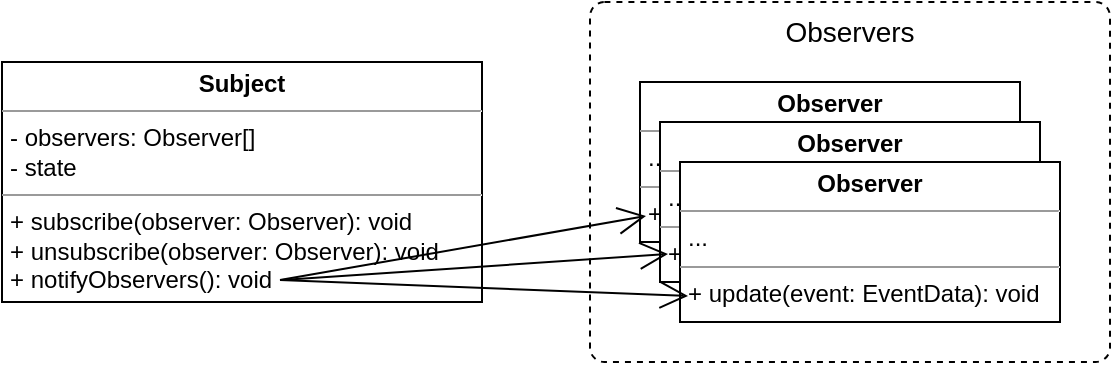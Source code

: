 <mxfile version="21.2.8" type="device">
  <diagram id="C5RBs43oDa-KdzZeNtuy" name="Page-1">
    <mxGraphModel dx="989" dy="582" grid="1" gridSize="10" guides="1" tooltips="1" connect="1" arrows="1" fold="1" page="1" pageScale="1" pageWidth="827" pageHeight="1169" math="0" shadow="0">
      <root>
        <mxCell id="WIyWlLk6GJQsqaUBKTNV-0" />
        <mxCell id="WIyWlLk6GJQsqaUBKTNV-1" parent="WIyWlLk6GJQsqaUBKTNV-0" />
        <mxCell id="pCePPEbcNl0ekPrGwgli-0" value="&lt;p style=&quot;margin:0px;margin-top:4px;text-align:center;&quot;&gt;&lt;b&gt;Subject&lt;/b&gt;&lt;br&gt;&lt;/p&gt;&lt;hr size=&quot;1&quot;&gt;&lt;p style=&quot;margin:0px;margin-left:4px;&quot;&gt;- observers: Observer[]&lt;/p&gt;&lt;p style=&quot;margin:0px;margin-left:4px;&quot;&gt;- state&lt;/p&gt;&lt;hr size=&quot;1&quot;&gt;&lt;p style=&quot;margin:0px;margin-left:4px;&quot;&gt;+ subscribe(observer: Observer): void&lt;/p&gt;&lt;p style=&quot;margin:0px;margin-left:4px;&quot;&gt;+ unsubscribe(observer: Observer): void&lt;/p&gt;&lt;p style=&quot;margin:0px;margin-left:4px;&quot;&gt;+ notifyObservers(): void&lt;/p&gt;" style="verticalAlign=top;align=left;overflow=fill;fontSize=12;fontFamily=Helvetica;html=1;whiteSpace=wrap;" vertex="1" parent="WIyWlLk6GJQsqaUBKTNV-1">
          <mxGeometry x="120" y="160" width="240" height="120" as="geometry" />
        </mxCell>
        <mxCell id="pCePPEbcNl0ekPrGwgli-6" value="" style="group" vertex="1" connectable="0" parent="WIyWlLk6GJQsqaUBKTNV-1">
          <mxGeometry x="414" y="130" width="260" height="180" as="geometry" />
        </mxCell>
        <mxCell id="pCePPEbcNl0ekPrGwgli-2" value="Observers" style="rounded=1;whiteSpace=wrap;html=1;dashed=1;arcSize=4;verticalAlign=top;fontSize=14;" vertex="1" parent="pCePPEbcNl0ekPrGwgli-6">
          <mxGeometry width="260" height="180" as="geometry" />
        </mxCell>
        <mxCell id="pCePPEbcNl0ekPrGwgli-5" value="" style="group" vertex="1" connectable="0" parent="pCePPEbcNl0ekPrGwgli-6">
          <mxGeometry x="25" y="40" width="210" height="120" as="geometry" />
        </mxCell>
        <mxCell id="pCePPEbcNl0ekPrGwgli-1" value="&lt;p style=&quot;margin:0px;margin-top:4px;text-align:center;&quot;&gt;&lt;b&gt;Observer&lt;/b&gt;&lt;br&gt;&lt;/p&gt;&lt;hr size=&quot;1&quot;&gt;&lt;p style=&quot;margin:0px;margin-left:4px;&quot;&gt;...&lt;/p&gt;&lt;hr size=&quot;1&quot;&gt;&lt;p style=&quot;margin:0px;margin-left:4px;&quot;&gt;&lt;span style=&quot;background-color: initial;&quot;&gt;+ update(event: EventData): void&lt;/span&gt;&lt;br&gt;&lt;/p&gt;" style="verticalAlign=top;align=left;overflow=fill;fontSize=12;fontFamily=Helvetica;html=1;whiteSpace=wrap;" vertex="1" parent="pCePPEbcNl0ekPrGwgli-5">
          <mxGeometry width="190" height="80" as="geometry" />
        </mxCell>
        <mxCell id="pCePPEbcNl0ekPrGwgli-3" value="&lt;p style=&quot;margin:0px;margin-top:4px;text-align:center;&quot;&gt;&lt;b&gt;Observer&lt;/b&gt;&lt;br&gt;&lt;/p&gt;&lt;hr size=&quot;1&quot;&gt;&lt;p style=&quot;margin:0px;margin-left:4px;&quot;&gt;...&lt;/p&gt;&lt;hr size=&quot;1&quot;&gt;&lt;p style=&quot;margin:0px;margin-left:4px;&quot;&gt;&lt;span style=&quot;background-color: initial;&quot;&gt;+ update(event: EventData): void&lt;/span&gt;&lt;br&gt;&lt;/p&gt;" style="verticalAlign=top;align=left;overflow=fill;fontSize=12;fontFamily=Helvetica;html=1;whiteSpace=wrap;" vertex="1" parent="pCePPEbcNl0ekPrGwgli-5">
          <mxGeometry x="10" y="20" width="190" height="80" as="geometry" />
        </mxCell>
        <mxCell id="pCePPEbcNl0ekPrGwgli-4" value="&lt;p style=&quot;margin:0px;margin-top:4px;text-align:center;&quot;&gt;&lt;b&gt;Observer&lt;/b&gt;&lt;br&gt;&lt;/p&gt;&lt;hr size=&quot;1&quot;&gt;&lt;p style=&quot;margin:0px;margin-left:4px;&quot;&gt;...&lt;/p&gt;&lt;hr size=&quot;1&quot;&gt;&lt;p style=&quot;margin:0px;margin-left:4px;&quot;&gt;&lt;span style=&quot;background-color: initial;&quot;&gt;+ update(event: EventData): void&lt;/span&gt;&lt;br&gt;&lt;/p&gt;" style="verticalAlign=top;align=left;overflow=fill;fontSize=12;fontFamily=Helvetica;html=1;whiteSpace=wrap;" vertex="1" parent="pCePPEbcNl0ekPrGwgli-5">
          <mxGeometry x="20" y="40" width="190" height="80" as="geometry" />
        </mxCell>
        <mxCell id="pCePPEbcNl0ekPrGwgli-10" value="" style="endArrow=open;endFill=1;endSize=12;html=1;rounded=0;" edge="1" parent="WIyWlLk6GJQsqaUBKTNV-1">
          <mxGeometry width="160" relative="1" as="geometry">
            <mxPoint x="259" y="269" as="sourcePoint" />
            <mxPoint x="463" y="277" as="targetPoint" />
          </mxGeometry>
        </mxCell>
        <mxCell id="pCePPEbcNl0ekPrGwgli-12" value="" style="endArrow=open;endFill=1;endSize=12;html=1;rounded=0;" edge="1" parent="WIyWlLk6GJQsqaUBKTNV-1">
          <mxGeometry width="160" relative="1" as="geometry">
            <mxPoint x="260" y="269" as="sourcePoint" />
            <mxPoint x="453" y="256" as="targetPoint" />
          </mxGeometry>
        </mxCell>
        <mxCell id="pCePPEbcNl0ekPrGwgli-13" value="" style="endArrow=open;endFill=1;endSize=12;html=1;rounded=0;" edge="1" parent="WIyWlLk6GJQsqaUBKTNV-1">
          <mxGeometry width="160" relative="1" as="geometry">
            <mxPoint x="259" y="269" as="sourcePoint" />
            <mxPoint x="442" y="237" as="targetPoint" />
          </mxGeometry>
        </mxCell>
      </root>
    </mxGraphModel>
  </diagram>
</mxfile>
